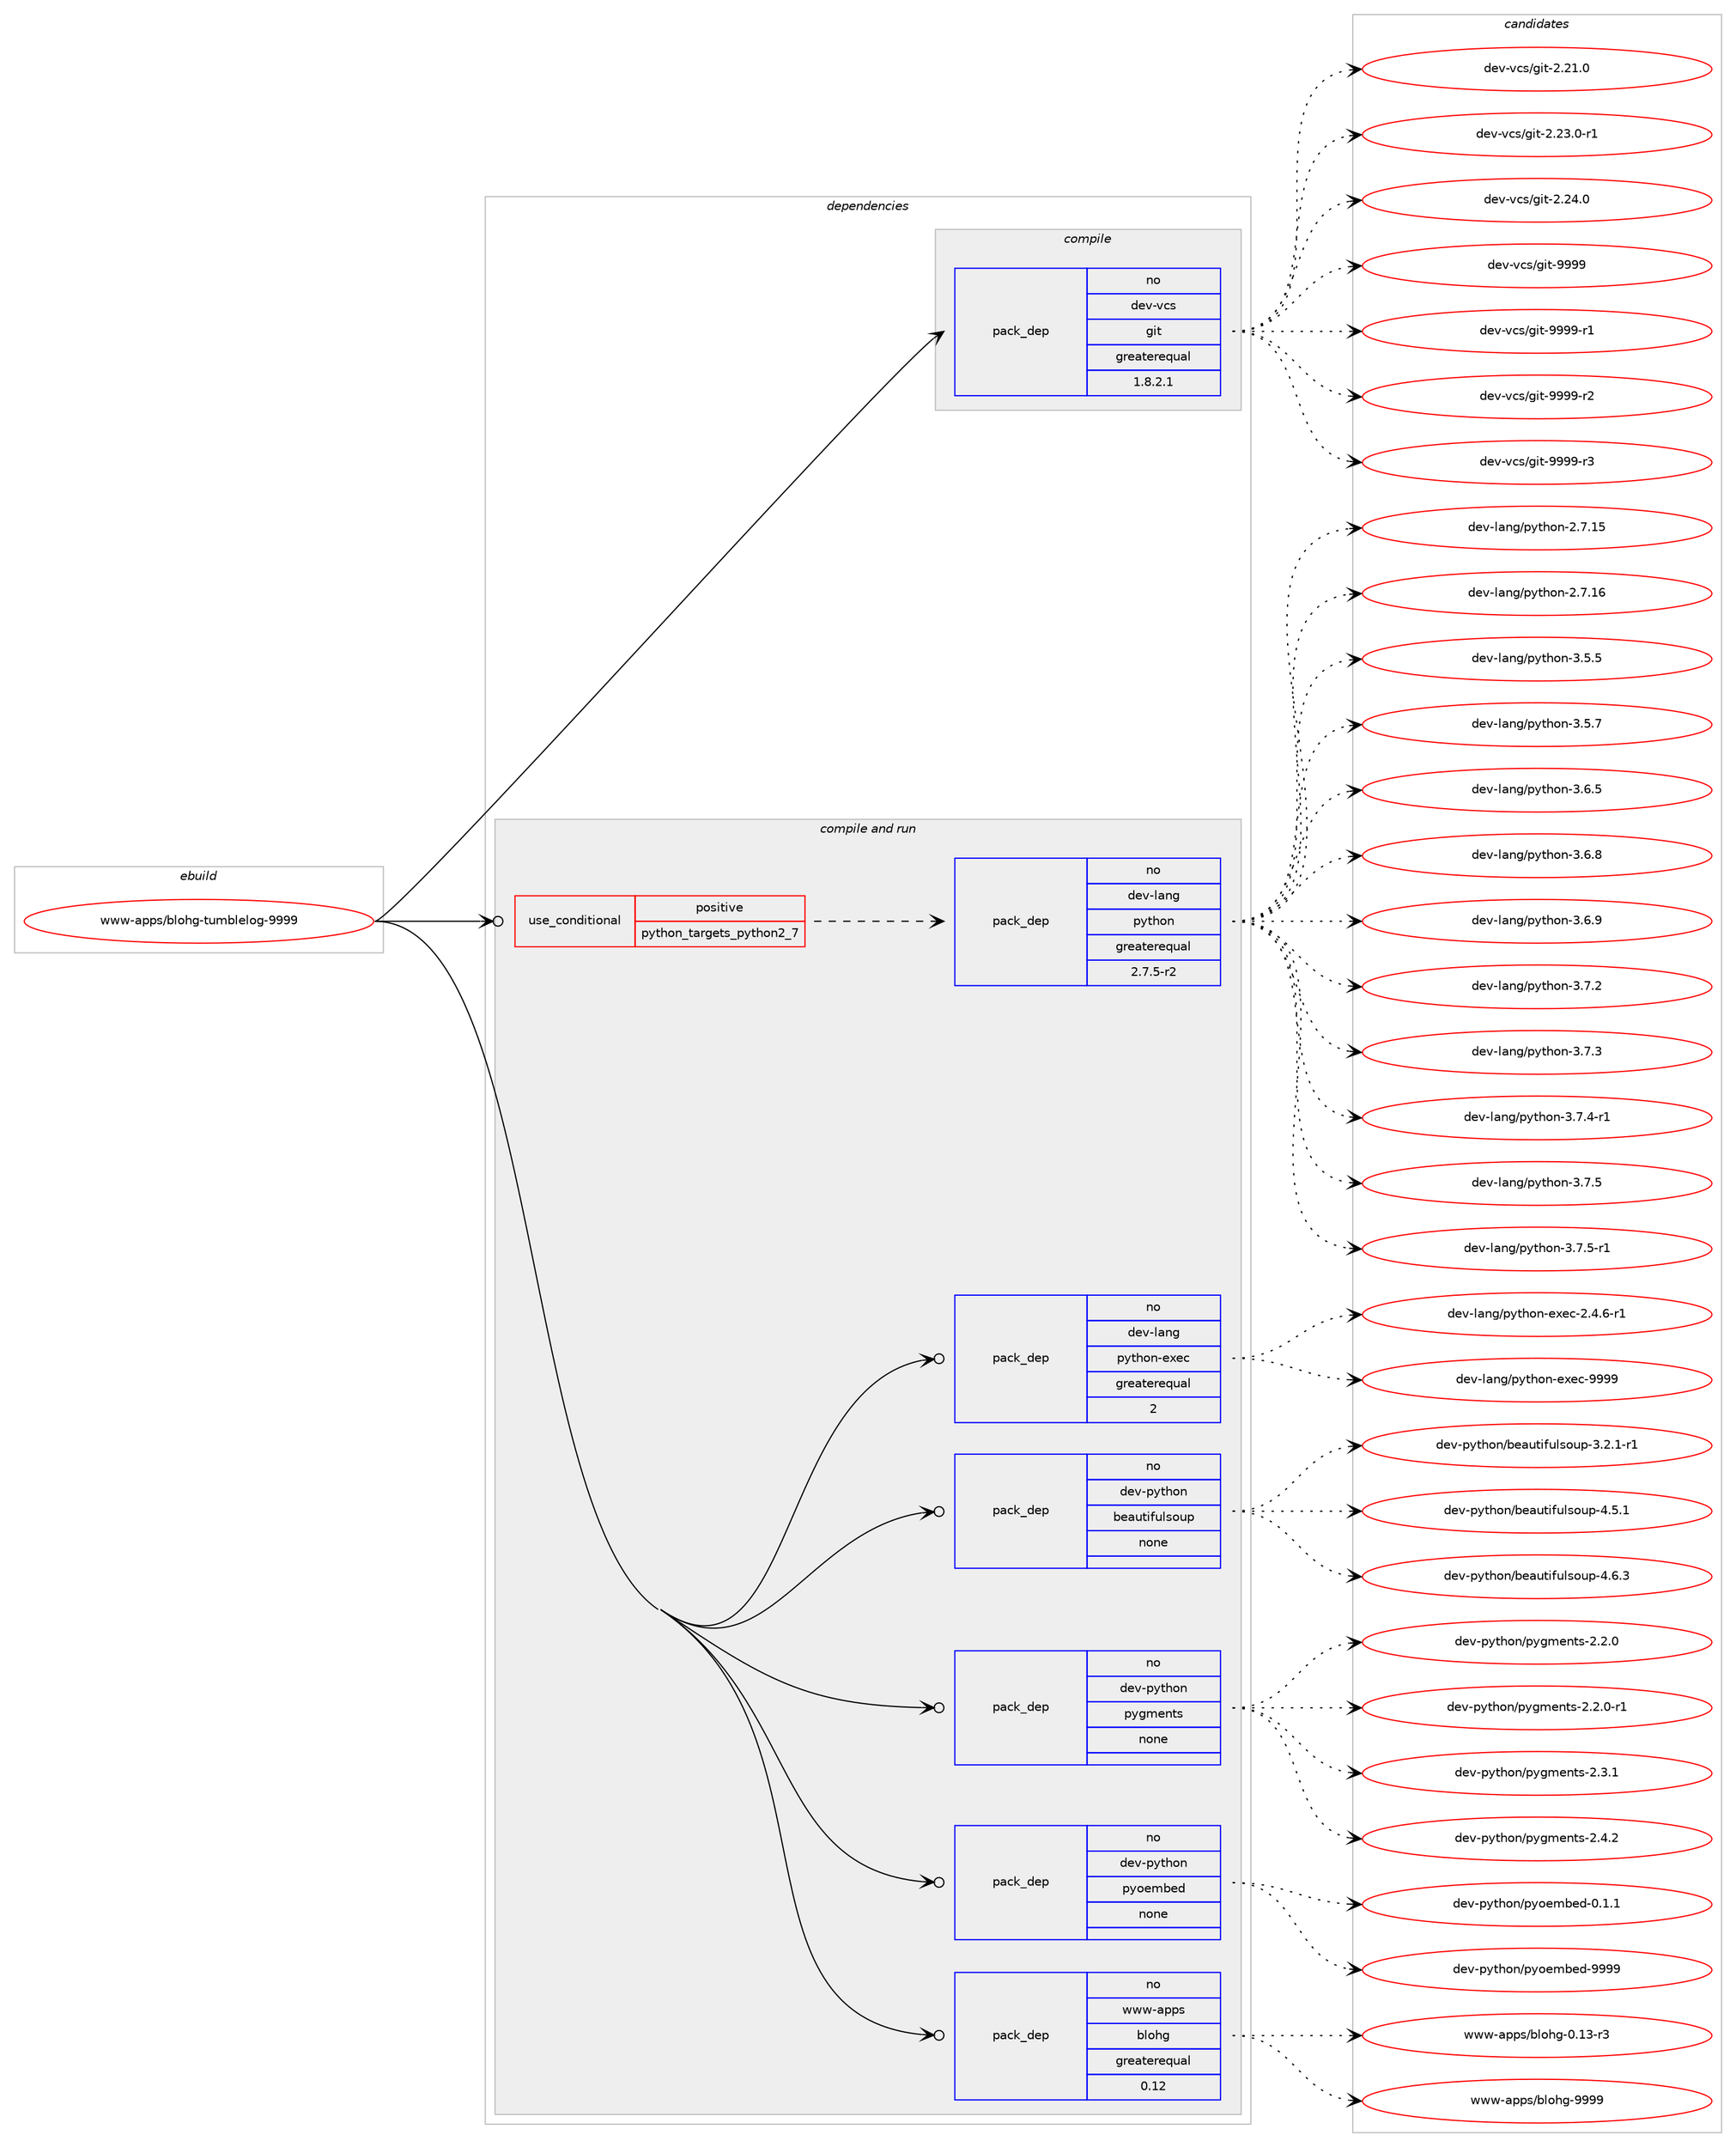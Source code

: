 digraph prolog {

# *************
# Graph options
# *************

newrank=true;
concentrate=true;
compound=true;
graph [rankdir=LR,fontname=Helvetica,fontsize=10,ranksep=1.5];#, ranksep=2.5, nodesep=0.2];
edge  [arrowhead=vee];
node  [fontname=Helvetica,fontsize=10];

# **********
# The ebuild
# **********

subgraph cluster_leftcol {
color=gray;
rank=same;
label=<<i>ebuild</i>>;
id [label="www-apps/blohg-tumblelog-9999", color=red, width=4, href="../www-apps/blohg-tumblelog-9999.svg"];
}

# ****************
# The dependencies
# ****************

subgraph cluster_midcol {
color=gray;
label=<<i>dependencies</i>>;
subgraph cluster_compile {
fillcolor="#eeeeee";
style=filled;
label=<<i>compile</i>>;
subgraph pack670395 {
dependency903279 [label=<<TABLE BORDER="0" CELLBORDER="1" CELLSPACING="0" CELLPADDING="4" WIDTH="220"><TR><TD ROWSPAN="6" CELLPADDING="30">pack_dep</TD></TR><TR><TD WIDTH="110">no</TD></TR><TR><TD>dev-vcs</TD></TR><TR><TD>git</TD></TR><TR><TD>greaterequal</TD></TR><TR><TD>1.8.2.1</TD></TR></TABLE>>, shape=none, color=blue];
}
id:e -> dependency903279:w [weight=20,style="solid",arrowhead="vee"];
}
subgraph cluster_compileandrun {
fillcolor="#eeeeee";
style=filled;
label=<<i>compile and run</i>>;
subgraph cond216646 {
dependency903280 [label=<<TABLE BORDER="0" CELLBORDER="1" CELLSPACING="0" CELLPADDING="4"><TR><TD ROWSPAN="3" CELLPADDING="10">use_conditional</TD></TR><TR><TD>positive</TD></TR><TR><TD>python_targets_python2_7</TD></TR></TABLE>>, shape=none, color=red];
subgraph pack670396 {
dependency903281 [label=<<TABLE BORDER="0" CELLBORDER="1" CELLSPACING="0" CELLPADDING="4" WIDTH="220"><TR><TD ROWSPAN="6" CELLPADDING="30">pack_dep</TD></TR><TR><TD WIDTH="110">no</TD></TR><TR><TD>dev-lang</TD></TR><TR><TD>python</TD></TR><TR><TD>greaterequal</TD></TR><TR><TD>2.7.5-r2</TD></TR></TABLE>>, shape=none, color=blue];
}
dependency903280:e -> dependency903281:w [weight=20,style="dashed",arrowhead="vee"];
}
id:e -> dependency903280:w [weight=20,style="solid",arrowhead="odotvee"];
subgraph pack670397 {
dependency903282 [label=<<TABLE BORDER="0" CELLBORDER="1" CELLSPACING="0" CELLPADDING="4" WIDTH="220"><TR><TD ROWSPAN="6" CELLPADDING="30">pack_dep</TD></TR><TR><TD WIDTH="110">no</TD></TR><TR><TD>dev-lang</TD></TR><TR><TD>python-exec</TD></TR><TR><TD>greaterequal</TD></TR><TR><TD>2</TD></TR></TABLE>>, shape=none, color=blue];
}
id:e -> dependency903282:w [weight=20,style="solid",arrowhead="odotvee"];
subgraph pack670398 {
dependency903283 [label=<<TABLE BORDER="0" CELLBORDER="1" CELLSPACING="0" CELLPADDING="4" WIDTH="220"><TR><TD ROWSPAN="6" CELLPADDING="30">pack_dep</TD></TR><TR><TD WIDTH="110">no</TD></TR><TR><TD>dev-python</TD></TR><TR><TD>beautifulsoup</TD></TR><TR><TD>none</TD></TR><TR><TD></TD></TR></TABLE>>, shape=none, color=blue];
}
id:e -> dependency903283:w [weight=20,style="solid",arrowhead="odotvee"];
subgraph pack670399 {
dependency903284 [label=<<TABLE BORDER="0" CELLBORDER="1" CELLSPACING="0" CELLPADDING="4" WIDTH="220"><TR><TD ROWSPAN="6" CELLPADDING="30">pack_dep</TD></TR><TR><TD WIDTH="110">no</TD></TR><TR><TD>dev-python</TD></TR><TR><TD>pygments</TD></TR><TR><TD>none</TD></TR><TR><TD></TD></TR></TABLE>>, shape=none, color=blue];
}
id:e -> dependency903284:w [weight=20,style="solid",arrowhead="odotvee"];
subgraph pack670400 {
dependency903285 [label=<<TABLE BORDER="0" CELLBORDER="1" CELLSPACING="0" CELLPADDING="4" WIDTH="220"><TR><TD ROWSPAN="6" CELLPADDING="30">pack_dep</TD></TR><TR><TD WIDTH="110">no</TD></TR><TR><TD>dev-python</TD></TR><TR><TD>pyoembed</TD></TR><TR><TD>none</TD></TR><TR><TD></TD></TR></TABLE>>, shape=none, color=blue];
}
id:e -> dependency903285:w [weight=20,style="solid",arrowhead="odotvee"];
subgraph pack670401 {
dependency903286 [label=<<TABLE BORDER="0" CELLBORDER="1" CELLSPACING="0" CELLPADDING="4" WIDTH="220"><TR><TD ROWSPAN="6" CELLPADDING="30">pack_dep</TD></TR><TR><TD WIDTH="110">no</TD></TR><TR><TD>www-apps</TD></TR><TR><TD>blohg</TD></TR><TR><TD>greaterequal</TD></TR><TR><TD>0.12</TD></TR></TABLE>>, shape=none, color=blue];
}
id:e -> dependency903286:w [weight=20,style="solid",arrowhead="odotvee"];
}
subgraph cluster_run {
fillcolor="#eeeeee";
style=filled;
label=<<i>run</i>>;
}
}

# **************
# The candidates
# **************

subgraph cluster_choices {
rank=same;
color=gray;
label=<<i>candidates</i>>;

subgraph choice670395 {
color=black;
nodesep=1;
choice10010111845118991154710310511645504650494648 [label="dev-vcs/git-2.21.0", color=red, width=4,href="../dev-vcs/git-2.21.0.svg"];
choice100101118451189911547103105116455046505146484511449 [label="dev-vcs/git-2.23.0-r1", color=red, width=4,href="../dev-vcs/git-2.23.0-r1.svg"];
choice10010111845118991154710310511645504650524648 [label="dev-vcs/git-2.24.0", color=red, width=4,href="../dev-vcs/git-2.24.0.svg"];
choice1001011184511899115471031051164557575757 [label="dev-vcs/git-9999", color=red, width=4,href="../dev-vcs/git-9999.svg"];
choice10010111845118991154710310511645575757574511449 [label="dev-vcs/git-9999-r1", color=red, width=4,href="../dev-vcs/git-9999-r1.svg"];
choice10010111845118991154710310511645575757574511450 [label="dev-vcs/git-9999-r2", color=red, width=4,href="../dev-vcs/git-9999-r2.svg"];
choice10010111845118991154710310511645575757574511451 [label="dev-vcs/git-9999-r3", color=red, width=4,href="../dev-vcs/git-9999-r3.svg"];
dependency903279:e -> choice10010111845118991154710310511645504650494648:w [style=dotted,weight="100"];
dependency903279:e -> choice100101118451189911547103105116455046505146484511449:w [style=dotted,weight="100"];
dependency903279:e -> choice10010111845118991154710310511645504650524648:w [style=dotted,weight="100"];
dependency903279:e -> choice1001011184511899115471031051164557575757:w [style=dotted,weight="100"];
dependency903279:e -> choice10010111845118991154710310511645575757574511449:w [style=dotted,weight="100"];
dependency903279:e -> choice10010111845118991154710310511645575757574511450:w [style=dotted,weight="100"];
dependency903279:e -> choice10010111845118991154710310511645575757574511451:w [style=dotted,weight="100"];
}
subgraph choice670396 {
color=black;
nodesep=1;
choice10010111845108971101034711212111610411111045504655464953 [label="dev-lang/python-2.7.15", color=red, width=4,href="../dev-lang/python-2.7.15.svg"];
choice10010111845108971101034711212111610411111045504655464954 [label="dev-lang/python-2.7.16", color=red, width=4,href="../dev-lang/python-2.7.16.svg"];
choice100101118451089711010347112121116104111110455146534653 [label="dev-lang/python-3.5.5", color=red, width=4,href="../dev-lang/python-3.5.5.svg"];
choice100101118451089711010347112121116104111110455146534655 [label="dev-lang/python-3.5.7", color=red, width=4,href="../dev-lang/python-3.5.7.svg"];
choice100101118451089711010347112121116104111110455146544653 [label="dev-lang/python-3.6.5", color=red, width=4,href="../dev-lang/python-3.6.5.svg"];
choice100101118451089711010347112121116104111110455146544656 [label="dev-lang/python-3.6.8", color=red, width=4,href="../dev-lang/python-3.6.8.svg"];
choice100101118451089711010347112121116104111110455146544657 [label="dev-lang/python-3.6.9", color=red, width=4,href="../dev-lang/python-3.6.9.svg"];
choice100101118451089711010347112121116104111110455146554650 [label="dev-lang/python-3.7.2", color=red, width=4,href="../dev-lang/python-3.7.2.svg"];
choice100101118451089711010347112121116104111110455146554651 [label="dev-lang/python-3.7.3", color=red, width=4,href="../dev-lang/python-3.7.3.svg"];
choice1001011184510897110103471121211161041111104551465546524511449 [label="dev-lang/python-3.7.4-r1", color=red, width=4,href="../dev-lang/python-3.7.4-r1.svg"];
choice100101118451089711010347112121116104111110455146554653 [label="dev-lang/python-3.7.5", color=red, width=4,href="../dev-lang/python-3.7.5.svg"];
choice1001011184510897110103471121211161041111104551465546534511449 [label="dev-lang/python-3.7.5-r1", color=red, width=4,href="../dev-lang/python-3.7.5-r1.svg"];
dependency903281:e -> choice10010111845108971101034711212111610411111045504655464953:w [style=dotted,weight="100"];
dependency903281:e -> choice10010111845108971101034711212111610411111045504655464954:w [style=dotted,weight="100"];
dependency903281:e -> choice100101118451089711010347112121116104111110455146534653:w [style=dotted,weight="100"];
dependency903281:e -> choice100101118451089711010347112121116104111110455146534655:w [style=dotted,weight="100"];
dependency903281:e -> choice100101118451089711010347112121116104111110455146544653:w [style=dotted,weight="100"];
dependency903281:e -> choice100101118451089711010347112121116104111110455146544656:w [style=dotted,weight="100"];
dependency903281:e -> choice100101118451089711010347112121116104111110455146544657:w [style=dotted,weight="100"];
dependency903281:e -> choice100101118451089711010347112121116104111110455146554650:w [style=dotted,weight="100"];
dependency903281:e -> choice100101118451089711010347112121116104111110455146554651:w [style=dotted,weight="100"];
dependency903281:e -> choice1001011184510897110103471121211161041111104551465546524511449:w [style=dotted,weight="100"];
dependency903281:e -> choice100101118451089711010347112121116104111110455146554653:w [style=dotted,weight="100"];
dependency903281:e -> choice1001011184510897110103471121211161041111104551465546534511449:w [style=dotted,weight="100"];
}
subgraph choice670397 {
color=black;
nodesep=1;
choice10010111845108971101034711212111610411111045101120101994550465246544511449 [label="dev-lang/python-exec-2.4.6-r1", color=red, width=4,href="../dev-lang/python-exec-2.4.6-r1.svg"];
choice10010111845108971101034711212111610411111045101120101994557575757 [label="dev-lang/python-exec-9999", color=red, width=4,href="../dev-lang/python-exec-9999.svg"];
dependency903282:e -> choice10010111845108971101034711212111610411111045101120101994550465246544511449:w [style=dotted,weight="100"];
dependency903282:e -> choice10010111845108971101034711212111610411111045101120101994557575757:w [style=dotted,weight="100"];
}
subgraph choice670398 {
color=black;
nodesep=1;
choice100101118451121211161041111104798101971171161051021171081151111171124551465046494511449 [label="dev-python/beautifulsoup-3.2.1-r1", color=red, width=4,href="../dev-python/beautifulsoup-3.2.1-r1.svg"];
choice10010111845112121116104111110479810197117116105102117108115111117112455246534649 [label="dev-python/beautifulsoup-4.5.1", color=red, width=4,href="../dev-python/beautifulsoup-4.5.1.svg"];
choice10010111845112121116104111110479810197117116105102117108115111117112455246544651 [label="dev-python/beautifulsoup-4.6.3", color=red, width=4,href="../dev-python/beautifulsoup-4.6.3.svg"];
dependency903283:e -> choice100101118451121211161041111104798101971171161051021171081151111171124551465046494511449:w [style=dotted,weight="100"];
dependency903283:e -> choice10010111845112121116104111110479810197117116105102117108115111117112455246534649:w [style=dotted,weight="100"];
dependency903283:e -> choice10010111845112121116104111110479810197117116105102117108115111117112455246544651:w [style=dotted,weight="100"];
}
subgraph choice670399 {
color=black;
nodesep=1;
choice1001011184511212111610411111047112121103109101110116115455046504648 [label="dev-python/pygments-2.2.0", color=red, width=4,href="../dev-python/pygments-2.2.0.svg"];
choice10010111845112121116104111110471121211031091011101161154550465046484511449 [label="dev-python/pygments-2.2.0-r1", color=red, width=4,href="../dev-python/pygments-2.2.0-r1.svg"];
choice1001011184511212111610411111047112121103109101110116115455046514649 [label="dev-python/pygments-2.3.1", color=red, width=4,href="../dev-python/pygments-2.3.1.svg"];
choice1001011184511212111610411111047112121103109101110116115455046524650 [label="dev-python/pygments-2.4.2", color=red, width=4,href="../dev-python/pygments-2.4.2.svg"];
dependency903284:e -> choice1001011184511212111610411111047112121103109101110116115455046504648:w [style=dotted,weight="100"];
dependency903284:e -> choice10010111845112121116104111110471121211031091011101161154550465046484511449:w [style=dotted,weight="100"];
dependency903284:e -> choice1001011184511212111610411111047112121103109101110116115455046514649:w [style=dotted,weight="100"];
dependency903284:e -> choice1001011184511212111610411111047112121103109101110116115455046524650:w [style=dotted,weight="100"];
}
subgraph choice670400 {
color=black;
nodesep=1;
choice100101118451121211161041111104711212111110110998101100454846494649 [label="dev-python/pyoembed-0.1.1", color=red, width=4,href="../dev-python/pyoembed-0.1.1.svg"];
choice1001011184511212111610411111047112121111101109981011004557575757 [label="dev-python/pyoembed-9999", color=red, width=4,href="../dev-python/pyoembed-9999.svg"];
dependency903285:e -> choice100101118451121211161041111104711212111110110998101100454846494649:w [style=dotted,weight="100"];
dependency903285:e -> choice1001011184511212111610411111047112121111101109981011004557575757:w [style=dotted,weight="100"];
}
subgraph choice670401 {
color=black;
nodesep=1;
choice1191191194597112112115479810811110410345484649514511451 [label="www-apps/blohg-0.13-r3", color=red, width=4,href="../www-apps/blohg-0.13-r3.svg"];
choice119119119459711211211547981081111041034557575757 [label="www-apps/blohg-9999", color=red, width=4,href="../www-apps/blohg-9999.svg"];
dependency903286:e -> choice1191191194597112112115479810811110410345484649514511451:w [style=dotted,weight="100"];
dependency903286:e -> choice119119119459711211211547981081111041034557575757:w [style=dotted,weight="100"];
}
}

}
